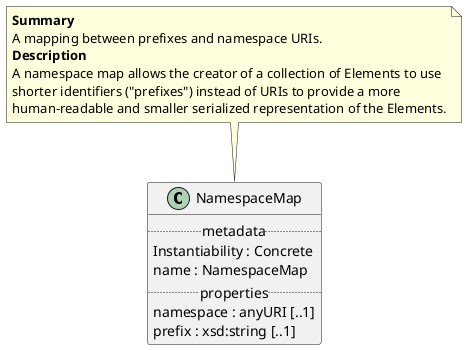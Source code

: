 @startuml
class NamespaceMap {
.. metadata ..
    Instantiability : Concrete
    name : NamespaceMap
.. properties ..
    namespace : anyURI [..1]
    prefix : xsd:string [..1]
}
note top of NamespaceMap
<b>Summary</b>
A mapping between prefixes and namespace URIs.
<b>Description</b>
A namespace map allows the creator of a collection of Elements to use
shorter identifiers ("prefixes") instead of URIs to provide a more
human-readable and smaller serialized representation of the Elements.
end note
@enduml
